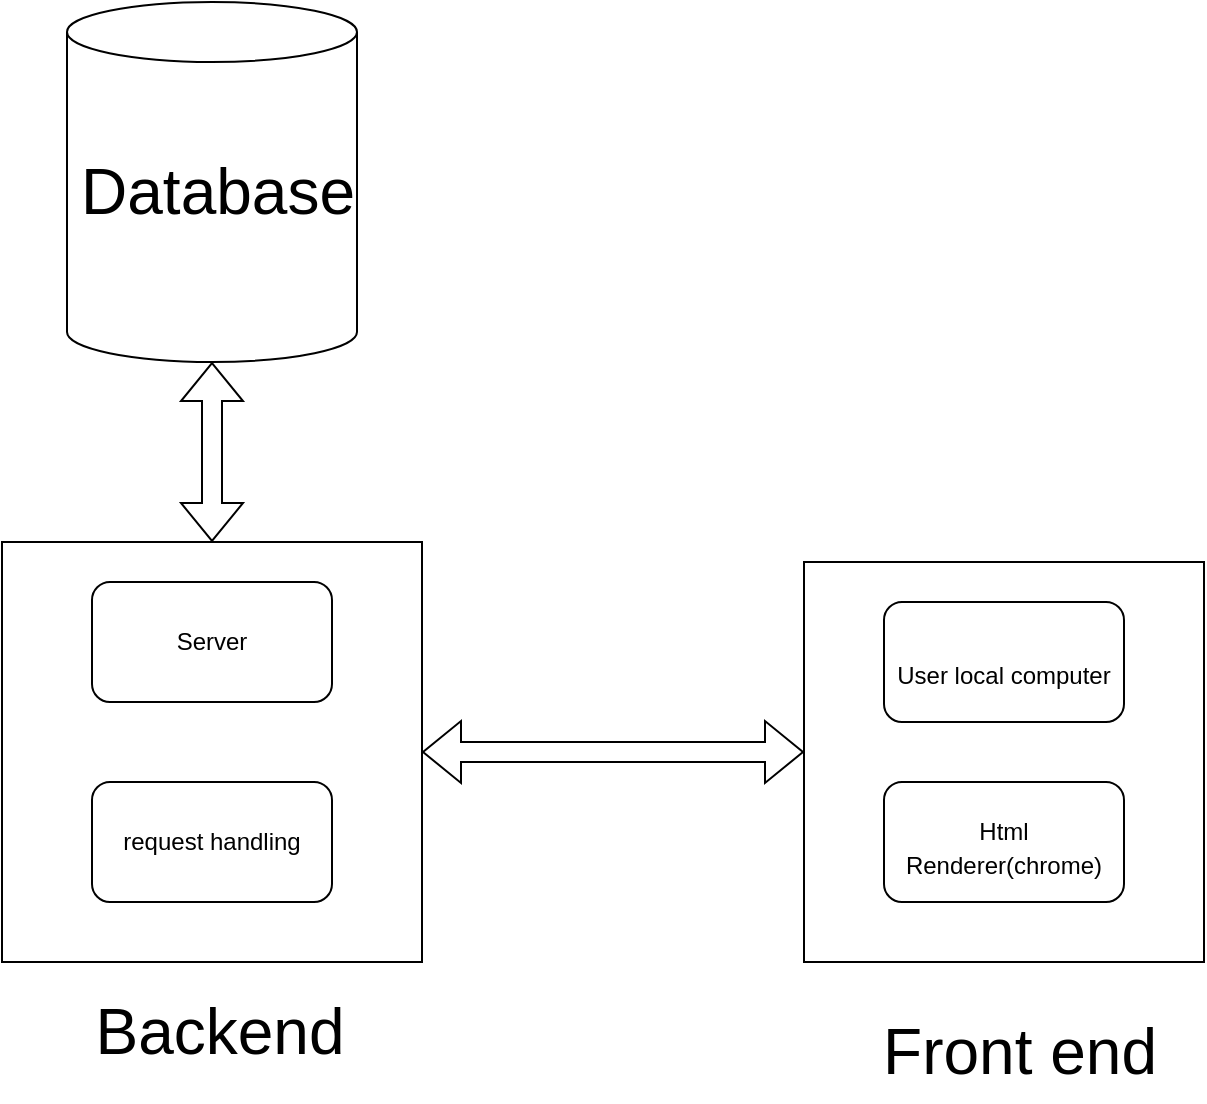 <mxfile version="20.5.3" type="device"><diagram id="kwdVLHcQwn07z9XN6KAK" name="Page-1"><mxGraphModel dx="942" dy="621" grid="1" gridSize="10" guides="1" tooltips="1" connect="1" arrows="1" fold="1" page="1" pageScale="1" pageWidth="850" pageHeight="1100" math="0" shadow="0"><root><mxCell id="0"/><mxCell id="1" parent="0"/><mxCell id="7tp-e-XsfOXFbiivAER7-1" value="" style="shape=cylinder3;whiteSpace=wrap;html=1;boundedLbl=1;backgroundOutline=1;size=15;" vertex="1" parent="1"><mxGeometry x="131.5" y="10" width="145" height="180" as="geometry"/></mxCell><mxCell id="7tp-e-XsfOXFbiivAER7-2" value="&lt;font style=&quot;font-size: 32px;&quot;&gt;Database&lt;/font&gt;" style="text;html=1;strokeColor=none;fillColor=none;align=center;verticalAlign=middle;whiteSpace=wrap;rounded=0;" vertex="1" parent="1"><mxGeometry x="177" y="90" width="60" height="30" as="geometry"/></mxCell><mxCell id="7tp-e-XsfOXFbiivAER7-3" value="" style="whiteSpace=wrap;html=1;aspect=fixed;" vertex="1" parent="1"><mxGeometry x="99" y="280" width="210" height="210" as="geometry"/></mxCell><mxCell id="7tp-e-XsfOXFbiivAER7-4" value="" style="shape=flexArrow;endArrow=classic;startArrow=classic;html=1;rounded=0;entryX=0.5;entryY=1;entryDx=0;entryDy=0;entryPerimeter=0;exitX=0.5;exitY=0;exitDx=0;exitDy=0;" edge="1" parent="1" source="7tp-e-XsfOXFbiivAER7-3" target="7tp-e-XsfOXFbiivAER7-1"><mxGeometry width="100" height="100" relative="1" as="geometry"><mxPoint x="370" y="370" as="sourcePoint"/><mxPoint x="470" y="270" as="targetPoint"/></mxGeometry></mxCell><mxCell id="7tp-e-XsfOXFbiivAER7-15" value="Server" style="rounded=1;whiteSpace=wrap;html=1;" vertex="1" parent="1"><mxGeometry x="144" y="300" width="120" height="60" as="geometry"/></mxCell><mxCell id="7tp-e-XsfOXFbiivAER7-16" value="request handling" style="rounded=1;whiteSpace=wrap;html=1;" vertex="1" parent="1"><mxGeometry x="144" y="400" width="120" height="60" as="geometry"/></mxCell><mxCell id="7tp-e-XsfOXFbiivAER7-17" value="&lt;font style=&quot;font-size: 32px;&quot;&gt;Backend&lt;/font&gt;" style="text;html=1;strokeColor=none;fillColor=none;align=center;verticalAlign=middle;whiteSpace=wrap;rounded=0;" vertex="1" parent="1"><mxGeometry x="130" y="500" width="156" height="50" as="geometry"/></mxCell><mxCell id="7tp-e-XsfOXFbiivAER7-20" value="" style="shape=flexArrow;endArrow=classic;startArrow=classic;html=1;rounded=0;fontSize=32;exitX=1;exitY=0.5;exitDx=0;exitDy=0;" edge="1" parent="1" source="7tp-e-XsfOXFbiivAER7-3"><mxGeometry width="100" height="100" relative="1" as="geometry"><mxPoint x="370" y="390" as="sourcePoint"/><mxPoint x="500" y="385" as="targetPoint"/></mxGeometry></mxCell><mxCell id="7tp-e-XsfOXFbiivAER7-21" value="" style="whiteSpace=wrap;html=1;aspect=fixed;" vertex="1" parent="1"><mxGeometry x="500" y="290" width="200" height="200" as="geometry"/></mxCell><mxCell id="7tp-e-XsfOXFbiivAER7-22" value="&lt;font style=&quot;font-size: 32px;&quot;&gt;Front end&lt;/font&gt;" style="text;html=1;strokeColor=none;fillColor=none;align=center;verticalAlign=middle;whiteSpace=wrap;rounded=0;" vertex="1" parent="1"><mxGeometry x="530" y="510" width="156" height="50" as="geometry"/></mxCell><mxCell id="7tp-e-XsfOXFbiivAER7-23" value="&lt;p style=&quot;line-height: 30%;&quot;&gt;&lt;span style=&quot;font-size: 12px;&quot;&gt;Html Renderer(chrome)&lt;/span&gt;&lt;/p&gt;" style="rounded=1;whiteSpace=wrap;html=1;fontSize=32;" vertex="1" parent="1"><mxGeometry x="540" y="400" width="120" height="60" as="geometry"/></mxCell><mxCell id="7tp-e-XsfOXFbiivAER7-24" value="&lt;font style=&quot;font-size: 12px;&quot;&gt;User local computer&lt;/font&gt;" style="rounded=1;whiteSpace=wrap;html=1;fontSize=32;" vertex="1" parent="1"><mxGeometry x="540" y="310" width="120" height="60" as="geometry"/></mxCell></root></mxGraphModel></diagram></mxfile>